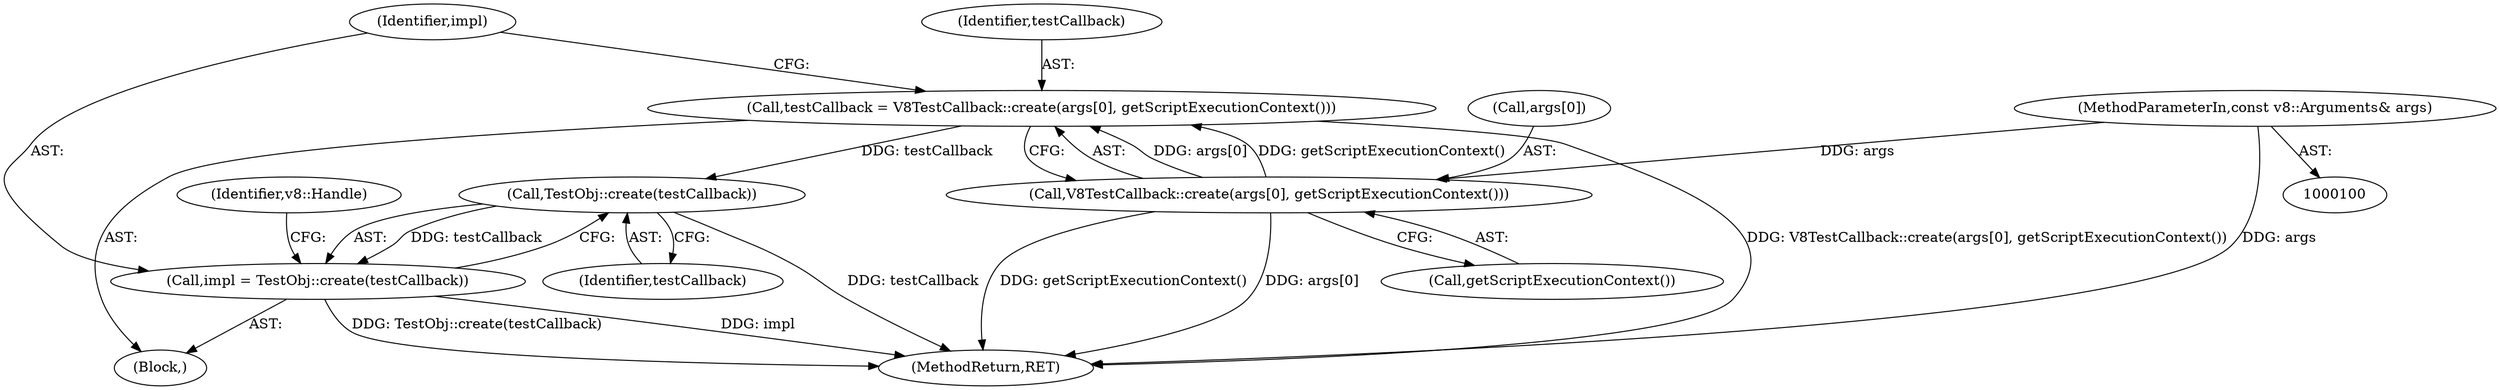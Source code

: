 digraph "0_Chrome_e9372a1bfd3588a80fcf49aa07321f0971dd6091_10@API" {
"1000145" [label="(Call,TestObj::create(testCallback))"];
"1000135" [label="(Call,testCallback = V8TestCallback::create(args[0], getScriptExecutionContext()))"];
"1000137" [label="(Call,V8TestCallback::create(args[0], getScriptExecutionContext()))"];
"1000101" [label="(MethodParameterIn,const v8::Arguments& args)"];
"1000143" [label="(Call,impl = TestObj::create(testCallback))"];
"1000136" [label="(Identifier,testCallback)"];
"1000102" [label="(Block,)"];
"1000137" [label="(Call,V8TestCallback::create(args[0], getScriptExecutionContext()))"];
"1000141" [label="(Call,getScriptExecutionContext())"];
"1000161" [label="(MethodReturn,RET)"];
"1000144" [label="(Identifier,impl)"];
"1000135" [label="(Call,testCallback = V8TestCallback::create(args[0], getScriptExecutionContext()))"];
"1000149" [label="(Identifier,v8::Handle)"];
"1000138" [label="(Call,args[0])"];
"1000146" [label="(Identifier,testCallback)"];
"1000143" [label="(Call,impl = TestObj::create(testCallback))"];
"1000101" [label="(MethodParameterIn,const v8::Arguments& args)"];
"1000145" [label="(Call,TestObj::create(testCallback))"];
"1000145" -> "1000143"  [label="AST: "];
"1000145" -> "1000146"  [label="CFG: "];
"1000146" -> "1000145"  [label="AST: "];
"1000143" -> "1000145"  [label="CFG: "];
"1000145" -> "1000161"  [label="DDG: testCallback"];
"1000145" -> "1000143"  [label="DDG: testCallback"];
"1000135" -> "1000145"  [label="DDG: testCallback"];
"1000135" -> "1000102"  [label="AST: "];
"1000135" -> "1000137"  [label="CFG: "];
"1000136" -> "1000135"  [label="AST: "];
"1000137" -> "1000135"  [label="AST: "];
"1000144" -> "1000135"  [label="CFG: "];
"1000135" -> "1000161"  [label="DDG: V8TestCallback::create(args[0], getScriptExecutionContext())"];
"1000137" -> "1000135"  [label="DDG: args[0]"];
"1000137" -> "1000135"  [label="DDG: getScriptExecutionContext()"];
"1000137" -> "1000141"  [label="CFG: "];
"1000138" -> "1000137"  [label="AST: "];
"1000141" -> "1000137"  [label="AST: "];
"1000137" -> "1000161"  [label="DDG: getScriptExecutionContext()"];
"1000137" -> "1000161"  [label="DDG: args[0]"];
"1000101" -> "1000137"  [label="DDG: args"];
"1000101" -> "1000100"  [label="AST: "];
"1000101" -> "1000161"  [label="DDG: args"];
"1000143" -> "1000102"  [label="AST: "];
"1000144" -> "1000143"  [label="AST: "];
"1000149" -> "1000143"  [label="CFG: "];
"1000143" -> "1000161"  [label="DDG: impl"];
"1000143" -> "1000161"  [label="DDG: TestObj::create(testCallback)"];
}
